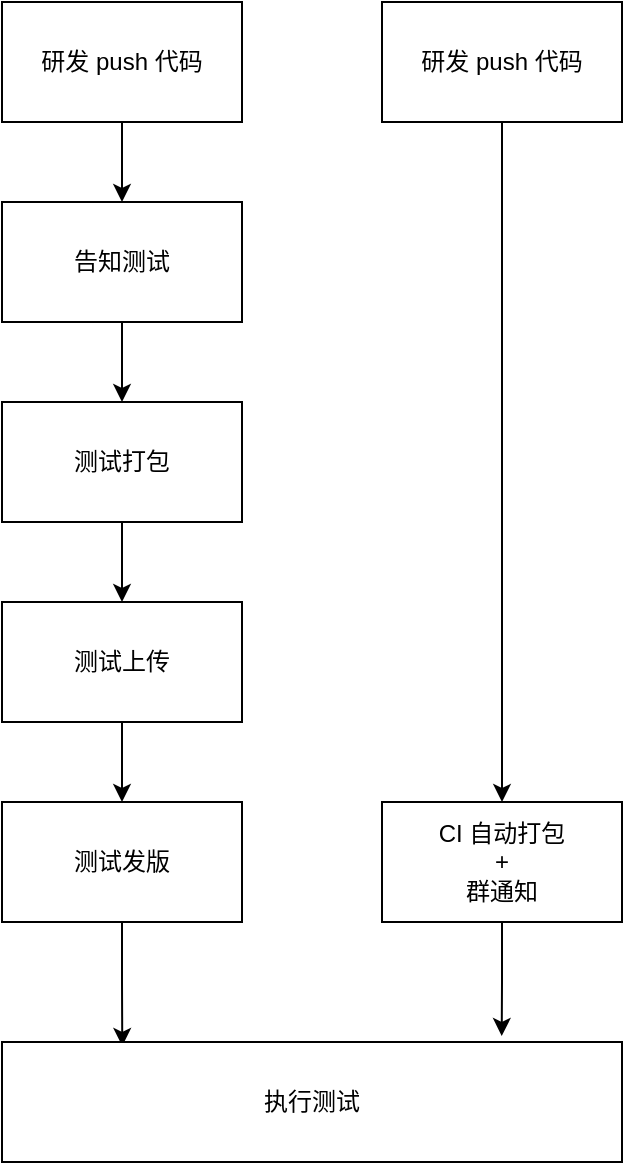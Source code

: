<mxfile version="21.6.9" type="github">
  <diagram id="C5RBs43oDa-KdzZeNtuy" name="Page-1">
    <mxGraphModel dx="1434" dy="678" grid="1" gridSize="10" guides="1" tooltips="1" connect="1" arrows="1" fold="1" page="1" pageScale="1" pageWidth="827" pageHeight="1169" math="0" shadow="0">
      <root>
        <mxCell id="WIyWlLk6GJQsqaUBKTNV-0" />
        <mxCell id="WIyWlLk6GJQsqaUBKTNV-1" parent="WIyWlLk6GJQsqaUBKTNV-0" />
        <mxCell id="2jNLKK-pSZHmPOLY_wM6-5" value="" style="edgeStyle=orthogonalEdgeStyle;rounded=0;orthogonalLoop=1;jettySize=auto;html=1;" edge="1" parent="WIyWlLk6GJQsqaUBKTNV-1" source="2jNLKK-pSZHmPOLY_wM6-0" target="2jNLKK-pSZHmPOLY_wM6-1">
          <mxGeometry relative="1" as="geometry" />
        </mxCell>
        <mxCell id="2jNLKK-pSZHmPOLY_wM6-0" value="研发 push 代码" style="rounded=0;whiteSpace=wrap;html=1;" vertex="1" parent="WIyWlLk6GJQsqaUBKTNV-1">
          <mxGeometry x="200" y="80" width="120" height="60" as="geometry" />
        </mxCell>
        <mxCell id="2jNLKK-pSZHmPOLY_wM6-6" value="" style="edgeStyle=orthogonalEdgeStyle;rounded=0;orthogonalLoop=1;jettySize=auto;html=1;" edge="1" parent="WIyWlLk6GJQsqaUBKTNV-1" source="2jNLKK-pSZHmPOLY_wM6-1" target="2jNLKK-pSZHmPOLY_wM6-2">
          <mxGeometry relative="1" as="geometry" />
        </mxCell>
        <mxCell id="2jNLKK-pSZHmPOLY_wM6-1" value="告知测试" style="rounded=0;whiteSpace=wrap;html=1;" vertex="1" parent="WIyWlLk6GJQsqaUBKTNV-1">
          <mxGeometry x="200" y="180" width="120" height="60" as="geometry" />
        </mxCell>
        <mxCell id="2jNLKK-pSZHmPOLY_wM6-7" value="" style="edgeStyle=orthogonalEdgeStyle;rounded=0;orthogonalLoop=1;jettySize=auto;html=1;" edge="1" parent="WIyWlLk6GJQsqaUBKTNV-1" source="2jNLKK-pSZHmPOLY_wM6-2" target="2jNLKK-pSZHmPOLY_wM6-3">
          <mxGeometry relative="1" as="geometry" />
        </mxCell>
        <mxCell id="2jNLKK-pSZHmPOLY_wM6-2" value="测试打包" style="rounded=0;whiteSpace=wrap;html=1;" vertex="1" parent="WIyWlLk6GJQsqaUBKTNV-1">
          <mxGeometry x="200" y="280" width="120" height="60" as="geometry" />
        </mxCell>
        <mxCell id="2jNLKK-pSZHmPOLY_wM6-8" value="" style="edgeStyle=orthogonalEdgeStyle;rounded=0;orthogonalLoop=1;jettySize=auto;html=1;" edge="1" parent="WIyWlLk6GJQsqaUBKTNV-1" source="2jNLKK-pSZHmPOLY_wM6-3" target="2jNLKK-pSZHmPOLY_wM6-4">
          <mxGeometry relative="1" as="geometry" />
        </mxCell>
        <mxCell id="2jNLKK-pSZHmPOLY_wM6-3" value="测试上传" style="rounded=0;whiteSpace=wrap;html=1;" vertex="1" parent="WIyWlLk6GJQsqaUBKTNV-1">
          <mxGeometry x="200" y="380" width="120" height="60" as="geometry" />
        </mxCell>
        <mxCell id="2jNLKK-pSZHmPOLY_wM6-17" value="" style="edgeStyle=orthogonalEdgeStyle;rounded=0;orthogonalLoop=1;jettySize=auto;html=1;entryX=0.194;entryY=0.033;entryDx=0;entryDy=0;entryPerimeter=0;" edge="1" parent="WIyWlLk6GJQsqaUBKTNV-1" source="2jNLKK-pSZHmPOLY_wM6-4" target="2jNLKK-pSZHmPOLY_wM6-16">
          <mxGeometry relative="1" as="geometry" />
        </mxCell>
        <mxCell id="2jNLKK-pSZHmPOLY_wM6-4" value="测试发版" style="rounded=0;whiteSpace=wrap;html=1;" vertex="1" parent="WIyWlLk6GJQsqaUBKTNV-1">
          <mxGeometry x="200" y="480" width="120" height="60" as="geometry" />
        </mxCell>
        <mxCell id="2jNLKK-pSZHmPOLY_wM6-12" value="研发 push 代码" style="rounded=0;whiteSpace=wrap;html=1;" vertex="1" parent="WIyWlLk6GJQsqaUBKTNV-1">
          <mxGeometry x="390" y="80" width="120" height="60" as="geometry" />
        </mxCell>
        <mxCell id="2jNLKK-pSZHmPOLY_wM6-18" value="" style="edgeStyle=orthogonalEdgeStyle;rounded=0;orthogonalLoop=1;jettySize=auto;html=1;entryX=0.806;entryY=-0.05;entryDx=0;entryDy=0;entryPerimeter=0;" edge="1" parent="WIyWlLk6GJQsqaUBKTNV-1" source="2jNLKK-pSZHmPOLY_wM6-13" target="2jNLKK-pSZHmPOLY_wM6-16">
          <mxGeometry relative="1" as="geometry" />
        </mxCell>
        <mxCell id="2jNLKK-pSZHmPOLY_wM6-13" value="CI 自动打包&lt;br&gt;+&lt;br&gt;群通知" style="rounded=0;whiteSpace=wrap;html=1;" vertex="1" parent="WIyWlLk6GJQsqaUBKTNV-1">
          <mxGeometry x="390" y="480" width="120" height="60" as="geometry" />
        </mxCell>
        <mxCell id="2jNLKK-pSZHmPOLY_wM6-15" value="" style="edgeStyle=orthogonalEdgeStyle;rounded=0;orthogonalLoop=1;jettySize=auto;html=1;exitX=0.5;exitY=1;exitDx=0;exitDy=0;entryX=0.5;entryY=0;entryDx=0;entryDy=0;" edge="1" parent="WIyWlLk6GJQsqaUBKTNV-1" source="2jNLKK-pSZHmPOLY_wM6-12" target="2jNLKK-pSZHmPOLY_wM6-13">
          <mxGeometry relative="1" as="geometry">
            <mxPoint x="270" y="150" as="sourcePoint" />
            <mxPoint x="270" y="190" as="targetPoint" />
          </mxGeometry>
        </mxCell>
        <mxCell id="2jNLKK-pSZHmPOLY_wM6-16" value="执行测试" style="rounded=0;whiteSpace=wrap;html=1;" vertex="1" parent="WIyWlLk6GJQsqaUBKTNV-1">
          <mxGeometry x="200" y="600" width="310" height="60" as="geometry" />
        </mxCell>
      </root>
    </mxGraphModel>
  </diagram>
</mxfile>
